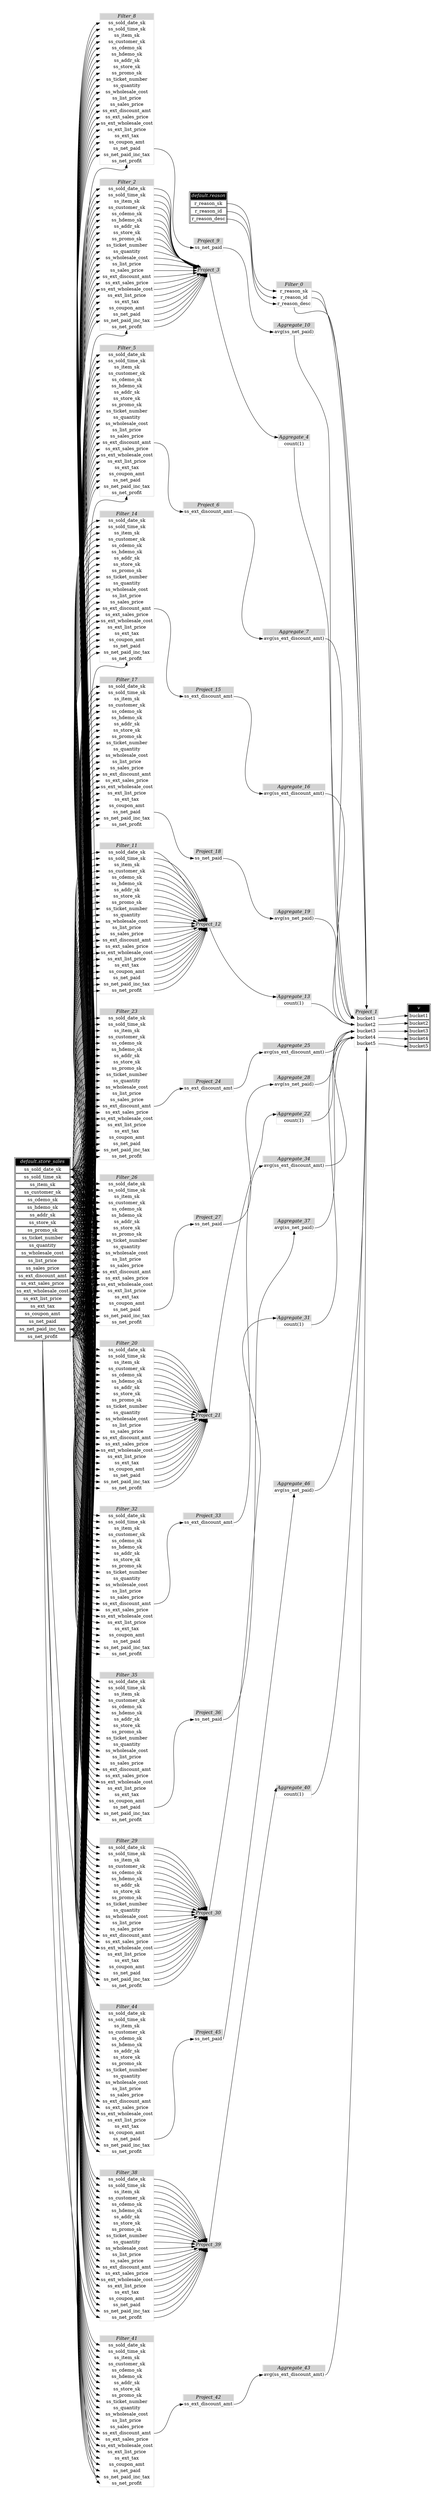 // Automatically generated by TPCDSFlowTestSuite


digraph {
  graph [pad="0.5" nodesep="0.5" ranksep="1" fontname="Helvetica" rankdir=LR];
  node [shape=plaintext]

  
"Aggregate_10" [label=<
<table color="lightgray" border="1" cellborder="0" cellspacing="0">
  <tr><td bgcolor="lightgray" port="nodeName"><i>Aggregate_10</i></td></tr>
  <tr><td port="0">avg(ss_net_paid)</td></tr>
</table>>];
       

"Aggregate_13" [label=<
<table color="lightgray" border="1" cellborder="0" cellspacing="0">
  <tr><td bgcolor="lightgray" port="nodeName"><i>Aggregate_13</i></td></tr>
  <tr><td port="0">count(1)</td></tr>
</table>>];
       

"Aggregate_16" [label=<
<table color="lightgray" border="1" cellborder="0" cellspacing="0">
  <tr><td bgcolor="lightgray" port="nodeName"><i>Aggregate_16</i></td></tr>
  <tr><td port="0">avg(ss_ext_discount_amt)</td></tr>
</table>>];
       

"Aggregate_19" [label=<
<table color="lightgray" border="1" cellborder="0" cellspacing="0">
  <tr><td bgcolor="lightgray" port="nodeName"><i>Aggregate_19</i></td></tr>
  <tr><td port="0">avg(ss_net_paid)</td></tr>
</table>>];
       

"Aggregate_22" [label=<
<table color="lightgray" border="1" cellborder="0" cellspacing="0">
  <tr><td bgcolor="lightgray" port="nodeName"><i>Aggregate_22</i></td></tr>
  <tr><td port="0">count(1)</td></tr>
</table>>];
       

"Aggregate_25" [label=<
<table color="lightgray" border="1" cellborder="0" cellspacing="0">
  <tr><td bgcolor="lightgray" port="nodeName"><i>Aggregate_25</i></td></tr>
  <tr><td port="0">avg(ss_ext_discount_amt)</td></tr>
</table>>];
       

"Aggregate_28" [label=<
<table color="lightgray" border="1" cellborder="0" cellspacing="0">
  <tr><td bgcolor="lightgray" port="nodeName"><i>Aggregate_28</i></td></tr>
  <tr><td port="0">avg(ss_net_paid)</td></tr>
</table>>];
       

"Aggregate_31" [label=<
<table color="lightgray" border="1" cellborder="0" cellspacing="0">
  <tr><td bgcolor="lightgray" port="nodeName"><i>Aggregate_31</i></td></tr>
  <tr><td port="0">count(1)</td></tr>
</table>>];
       

"Aggregate_34" [label=<
<table color="lightgray" border="1" cellborder="0" cellspacing="0">
  <tr><td bgcolor="lightgray" port="nodeName"><i>Aggregate_34</i></td></tr>
  <tr><td port="0">avg(ss_ext_discount_amt)</td></tr>
</table>>];
       

"Aggregate_37" [label=<
<table color="lightgray" border="1" cellborder="0" cellspacing="0">
  <tr><td bgcolor="lightgray" port="nodeName"><i>Aggregate_37</i></td></tr>
  <tr><td port="0">avg(ss_net_paid)</td></tr>
</table>>];
       

"Aggregate_4" [label=<
<table color="lightgray" border="1" cellborder="0" cellspacing="0">
  <tr><td bgcolor="lightgray" port="nodeName"><i>Aggregate_4</i></td></tr>
  <tr><td port="0">count(1)</td></tr>
</table>>];
       

"Aggregate_40" [label=<
<table color="lightgray" border="1" cellborder="0" cellspacing="0">
  <tr><td bgcolor="lightgray" port="nodeName"><i>Aggregate_40</i></td></tr>
  <tr><td port="0">count(1)</td></tr>
</table>>];
       

"Aggregate_43" [label=<
<table color="lightgray" border="1" cellborder="0" cellspacing="0">
  <tr><td bgcolor="lightgray" port="nodeName"><i>Aggregate_43</i></td></tr>
  <tr><td port="0">avg(ss_ext_discount_amt)</td></tr>
</table>>];
       

"Aggregate_46" [label=<
<table color="lightgray" border="1" cellborder="0" cellspacing="0">
  <tr><td bgcolor="lightgray" port="nodeName"><i>Aggregate_46</i></td></tr>
  <tr><td port="0">avg(ss_net_paid)</td></tr>
</table>>];
       

"Aggregate_7" [label=<
<table color="lightgray" border="1" cellborder="0" cellspacing="0">
  <tr><td bgcolor="lightgray" port="nodeName"><i>Aggregate_7</i></td></tr>
  <tr><td port="0">avg(ss_ext_discount_amt)</td></tr>
</table>>];
       

"Filter_0" [label=<
<table color="lightgray" border="1" cellborder="0" cellspacing="0">
  <tr><td bgcolor="lightgray" port="nodeName"><i>Filter_0</i></td></tr>
  <tr><td port="0">r_reason_sk</td></tr>
<tr><td port="1">r_reason_id</td></tr>
<tr><td port="2">r_reason_desc</td></tr>
</table>>];
       

"Filter_11" [label=<
<table color="lightgray" border="1" cellborder="0" cellspacing="0">
  <tr><td bgcolor="lightgray" port="nodeName"><i>Filter_11</i></td></tr>
  <tr><td port="0">ss_sold_date_sk</td></tr>
<tr><td port="1">ss_sold_time_sk</td></tr>
<tr><td port="2">ss_item_sk</td></tr>
<tr><td port="3">ss_customer_sk</td></tr>
<tr><td port="4">ss_cdemo_sk</td></tr>
<tr><td port="5">ss_hdemo_sk</td></tr>
<tr><td port="6">ss_addr_sk</td></tr>
<tr><td port="7">ss_store_sk</td></tr>
<tr><td port="8">ss_promo_sk</td></tr>
<tr><td port="9">ss_ticket_number</td></tr>
<tr><td port="10">ss_quantity</td></tr>
<tr><td port="11">ss_wholesale_cost</td></tr>
<tr><td port="12">ss_list_price</td></tr>
<tr><td port="13">ss_sales_price</td></tr>
<tr><td port="14">ss_ext_discount_amt</td></tr>
<tr><td port="15">ss_ext_sales_price</td></tr>
<tr><td port="16">ss_ext_wholesale_cost</td></tr>
<tr><td port="17">ss_ext_list_price</td></tr>
<tr><td port="18">ss_ext_tax</td></tr>
<tr><td port="19">ss_coupon_amt</td></tr>
<tr><td port="20">ss_net_paid</td></tr>
<tr><td port="21">ss_net_paid_inc_tax</td></tr>
<tr><td port="22">ss_net_profit</td></tr>
</table>>];
       

"Filter_14" [label=<
<table color="lightgray" border="1" cellborder="0" cellspacing="0">
  <tr><td bgcolor="lightgray" port="nodeName"><i>Filter_14</i></td></tr>
  <tr><td port="0">ss_sold_date_sk</td></tr>
<tr><td port="1">ss_sold_time_sk</td></tr>
<tr><td port="2">ss_item_sk</td></tr>
<tr><td port="3">ss_customer_sk</td></tr>
<tr><td port="4">ss_cdemo_sk</td></tr>
<tr><td port="5">ss_hdemo_sk</td></tr>
<tr><td port="6">ss_addr_sk</td></tr>
<tr><td port="7">ss_store_sk</td></tr>
<tr><td port="8">ss_promo_sk</td></tr>
<tr><td port="9">ss_ticket_number</td></tr>
<tr><td port="10">ss_quantity</td></tr>
<tr><td port="11">ss_wholesale_cost</td></tr>
<tr><td port="12">ss_list_price</td></tr>
<tr><td port="13">ss_sales_price</td></tr>
<tr><td port="14">ss_ext_discount_amt</td></tr>
<tr><td port="15">ss_ext_sales_price</td></tr>
<tr><td port="16">ss_ext_wholesale_cost</td></tr>
<tr><td port="17">ss_ext_list_price</td></tr>
<tr><td port="18">ss_ext_tax</td></tr>
<tr><td port="19">ss_coupon_amt</td></tr>
<tr><td port="20">ss_net_paid</td></tr>
<tr><td port="21">ss_net_paid_inc_tax</td></tr>
<tr><td port="22">ss_net_profit</td></tr>
</table>>];
       

"Filter_17" [label=<
<table color="lightgray" border="1" cellborder="0" cellspacing="0">
  <tr><td bgcolor="lightgray" port="nodeName"><i>Filter_17</i></td></tr>
  <tr><td port="0">ss_sold_date_sk</td></tr>
<tr><td port="1">ss_sold_time_sk</td></tr>
<tr><td port="2">ss_item_sk</td></tr>
<tr><td port="3">ss_customer_sk</td></tr>
<tr><td port="4">ss_cdemo_sk</td></tr>
<tr><td port="5">ss_hdemo_sk</td></tr>
<tr><td port="6">ss_addr_sk</td></tr>
<tr><td port="7">ss_store_sk</td></tr>
<tr><td port="8">ss_promo_sk</td></tr>
<tr><td port="9">ss_ticket_number</td></tr>
<tr><td port="10">ss_quantity</td></tr>
<tr><td port="11">ss_wholesale_cost</td></tr>
<tr><td port="12">ss_list_price</td></tr>
<tr><td port="13">ss_sales_price</td></tr>
<tr><td port="14">ss_ext_discount_amt</td></tr>
<tr><td port="15">ss_ext_sales_price</td></tr>
<tr><td port="16">ss_ext_wholesale_cost</td></tr>
<tr><td port="17">ss_ext_list_price</td></tr>
<tr><td port="18">ss_ext_tax</td></tr>
<tr><td port="19">ss_coupon_amt</td></tr>
<tr><td port="20">ss_net_paid</td></tr>
<tr><td port="21">ss_net_paid_inc_tax</td></tr>
<tr><td port="22">ss_net_profit</td></tr>
</table>>];
       

"Filter_2" [label=<
<table color="lightgray" border="1" cellborder="0" cellspacing="0">
  <tr><td bgcolor="lightgray" port="nodeName"><i>Filter_2</i></td></tr>
  <tr><td port="0">ss_sold_date_sk</td></tr>
<tr><td port="1">ss_sold_time_sk</td></tr>
<tr><td port="2">ss_item_sk</td></tr>
<tr><td port="3">ss_customer_sk</td></tr>
<tr><td port="4">ss_cdemo_sk</td></tr>
<tr><td port="5">ss_hdemo_sk</td></tr>
<tr><td port="6">ss_addr_sk</td></tr>
<tr><td port="7">ss_store_sk</td></tr>
<tr><td port="8">ss_promo_sk</td></tr>
<tr><td port="9">ss_ticket_number</td></tr>
<tr><td port="10">ss_quantity</td></tr>
<tr><td port="11">ss_wholesale_cost</td></tr>
<tr><td port="12">ss_list_price</td></tr>
<tr><td port="13">ss_sales_price</td></tr>
<tr><td port="14">ss_ext_discount_amt</td></tr>
<tr><td port="15">ss_ext_sales_price</td></tr>
<tr><td port="16">ss_ext_wholesale_cost</td></tr>
<tr><td port="17">ss_ext_list_price</td></tr>
<tr><td port="18">ss_ext_tax</td></tr>
<tr><td port="19">ss_coupon_amt</td></tr>
<tr><td port="20">ss_net_paid</td></tr>
<tr><td port="21">ss_net_paid_inc_tax</td></tr>
<tr><td port="22">ss_net_profit</td></tr>
</table>>];
       

"Filter_20" [label=<
<table color="lightgray" border="1" cellborder="0" cellspacing="0">
  <tr><td bgcolor="lightgray" port="nodeName"><i>Filter_20</i></td></tr>
  <tr><td port="0">ss_sold_date_sk</td></tr>
<tr><td port="1">ss_sold_time_sk</td></tr>
<tr><td port="2">ss_item_sk</td></tr>
<tr><td port="3">ss_customer_sk</td></tr>
<tr><td port="4">ss_cdemo_sk</td></tr>
<tr><td port="5">ss_hdemo_sk</td></tr>
<tr><td port="6">ss_addr_sk</td></tr>
<tr><td port="7">ss_store_sk</td></tr>
<tr><td port="8">ss_promo_sk</td></tr>
<tr><td port="9">ss_ticket_number</td></tr>
<tr><td port="10">ss_quantity</td></tr>
<tr><td port="11">ss_wholesale_cost</td></tr>
<tr><td port="12">ss_list_price</td></tr>
<tr><td port="13">ss_sales_price</td></tr>
<tr><td port="14">ss_ext_discount_amt</td></tr>
<tr><td port="15">ss_ext_sales_price</td></tr>
<tr><td port="16">ss_ext_wholesale_cost</td></tr>
<tr><td port="17">ss_ext_list_price</td></tr>
<tr><td port="18">ss_ext_tax</td></tr>
<tr><td port="19">ss_coupon_amt</td></tr>
<tr><td port="20">ss_net_paid</td></tr>
<tr><td port="21">ss_net_paid_inc_tax</td></tr>
<tr><td port="22">ss_net_profit</td></tr>
</table>>];
       

"Filter_23" [label=<
<table color="lightgray" border="1" cellborder="0" cellspacing="0">
  <tr><td bgcolor="lightgray" port="nodeName"><i>Filter_23</i></td></tr>
  <tr><td port="0">ss_sold_date_sk</td></tr>
<tr><td port="1">ss_sold_time_sk</td></tr>
<tr><td port="2">ss_item_sk</td></tr>
<tr><td port="3">ss_customer_sk</td></tr>
<tr><td port="4">ss_cdemo_sk</td></tr>
<tr><td port="5">ss_hdemo_sk</td></tr>
<tr><td port="6">ss_addr_sk</td></tr>
<tr><td port="7">ss_store_sk</td></tr>
<tr><td port="8">ss_promo_sk</td></tr>
<tr><td port="9">ss_ticket_number</td></tr>
<tr><td port="10">ss_quantity</td></tr>
<tr><td port="11">ss_wholesale_cost</td></tr>
<tr><td port="12">ss_list_price</td></tr>
<tr><td port="13">ss_sales_price</td></tr>
<tr><td port="14">ss_ext_discount_amt</td></tr>
<tr><td port="15">ss_ext_sales_price</td></tr>
<tr><td port="16">ss_ext_wholesale_cost</td></tr>
<tr><td port="17">ss_ext_list_price</td></tr>
<tr><td port="18">ss_ext_tax</td></tr>
<tr><td port="19">ss_coupon_amt</td></tr>
<tr><td port="20">ss_net_paid</td></tr>
<tr><td port="21">ss_net_paid_inc_tax</td></tr>
<tr><td port="22">ss_net_profit</td></tr>
</table>>];
       

"Filter_26" [label=<
<table color="lightgray" border="1" cellborder="0" cellspacing="0">
  <tr><td bgcolor="lightgray" port="nodeName"><i>Filter_26</i></td></tr>
  <tr><td port="0">ss_sold_date_sk</td></tr>
<tr><td port="1">ss_sold_time_sk</td></tr>
<tr><td port="2">ss_item_sk</td></tr>
<tr><td port="3">ss_customer_sk</td></tr>
<tr><td port="4">ss_cdemo_sk</td></tr>
<tr><td port="5">ss_hdemo_sk</td></tr>
<tr><td port="6">ss_addr_sk</td></tr>
<tr><td port="7">ss_store_sk</td></tr>
<tr><td port="8">ss_promo_sk</td></tr>
<tr><td port="9">ss_ticket_number</td></tr>
<tr><td port="10">ss_quantity</td></tr>
<tr><td port="11">ss_wholesale_cost</td></tr>
<tr><td port="12">ss_list_price</td></tr>
<tr><td port="13">ss_sales_price</td></tr>
<tr><td port="14">ss_ext_discount_amt</td></tr>
<tr><td port="15">ss_ext_sales_price</td></tr>
<tr><td port="16">ss_ext_wholesale_cost</td></tr>
<tr><td port="17">ss_ext_list_price</td></tr>
<tr><td port="18">ss_ext_tax</td></tr>
<tr><td port="19">ss_coupon_amt</td></tr>
<tr><td port="20">ss_net_paid</td></tr>
<tr><td port="21">ss_net_paid_inc_tax</td></tr>
<tr><td port="22">ss_net_profit</td></tr>
</table>>];
       

"Filter_29" [label=<
<table color="lightgray" border="1" cellborder="0" cellspacing="0">
  <tr><td bgcolor="lightgray" port="nodeName"><i>Filter_29</i></td></tr>
  <tr><td port="0">ss_sold_date_sk</td></tr>
<tr><td port="1">ss_sold_time_sk</td></tr>
<tr><td port="2">ss_item_sk</td></tr>
<tr><td port="3">ss_customer_sk</td></tr>
<tr><td port="4">ss_cdemo_sk</td></tr>
<tr><td port="5">ss_hdemo_sk</td></tr>
<tr><td port="6">ss_addr_sk</td></tr>
<tr><td port="7">ss_store_sk</td></tr>
<tr><td port="8">ss_promo_sk</td></tr>
<tr><td port="9">ss_ticket_number</td></tr>
<tr><td port="10">ss_quantity</td></tr>
<tr><td port="11">ss_wholesale_cost</td></tr>
<tr><td port="12">ss_list_price</td></tr>
<tr><td port="13">ss_sales_price</td></tr>
<tr><td port="14">ss_ext_discount_amt</td></tr>
<tr><td port="15">ss_ext_sales_price</td></tr>
<tr><td port="16">ss_ext_wholesale_cost</td></tr>
<tr><td port="17">ss_ext_list_price</td></tr>
<tr><td port="18">ss_ext_tax</td></tr>
<tr><td port="19">ss_coupon_amt</td></tr>
<tr><td port="20">ss_net_paid</td></tr>
<tr><td port="21">ss_net_paid_inc_tax</td></tr>
<tr><td port="22">ss_net_profit</td></tr>
</table>>];
       

"Filter_32" [label=<
<table color="lightgray" border="1" cellborder="0" cellspacing="0">
  <tr><td bgcolor="lightgray" port="nodeName"><i>Filter_32</i></td></tr>
  <tr><td port="0">ss_sold_date_sk</td></tr>
<tr><td port="1">ss_sold_time_sk</td></tr>
<tr><td port="2">ss_item_sk</td></tr>
<tr><td port="3">ss_customer_sk</td></tr>
<tr><td port="4">ss_cdemo_sk</td></tr>
<tr><td port="5">ss_hdemo_sk</td></tr>
<tr><td port="6">ss_addr_sk</td></tr>
<tr><td port="7">ss_store_sk</td></tr>
<tr><td port="8">ss_promo_sk</td></tr>
<tr><td port="9">ss_ticket_number</td></tr>
<tr><td port="10">ss_quantity</td></tr>
<tr><td port="11">ss_wholesale_cost</td></tr>
<tr><td port="12">ss_list_price</td></tr>
<tr><td port="13">ss_sales_price</td></tr>
<tr><td port="14">ss_ext_discount_amt</td></tr>
<tr><td port="15">ss_ext_sales_price</td></tr>
<tr><td port="16">ss_ext_wholesale_cost</td></tr>
<tr><td port="17">ss_ext_list_price</td></tr>
<tr><td port="18">ss_ext_tax</td></tr>
<tr><td port="19">ss_coupon_amt</td></tr>
<tr><td port="20">ss_net_paid</td></tr>
<tr><td port="21">ss_net_paid_inc_tax</td></tr>
<tr><td port="22">ss_net_profit</td></tr>
</table>>];
       

"Filter_35" [label=<
<table color="lightgray" border="1" cellborder="0" cellspacing="0">
  <tr><td bgcolor="lightgray" port="nodeName"><i>Filter_35</i></td></tr>
  <tr><td port="0">ss_sold_date_sk</td></tr>
<tr><td port="1">ss_sold_time_sk</td></tr>
<tr><td port="2">ss_item_sk</td></tr>
<tr><td port="3">ss_customer_sk</td></tr>
<tr><td port="4">ss_cdemo_sk</td></tr>
<tr><td port="5">ss_hdemo_sk</td></tr>
<tr><td port="6">ss_addr_sk</td></tr>
<tr><td port="7">ss_store_sk</td></tr>
<tr><td port="8">ss_promo_sk</td></tr>
<tr><td port="9">ss_ticket_number</td></tr>
<tr><td port="10">ss_quantity</td></tr>
<tr><td port="11">ss_wholesale_cost</td></tr>
<tr><td port="12">ss_list_price</td></tr>
<tr><td port="13">ss_sales_price</td></tr>
<tr><td port="14">ss_ext_discount_amt</td></tr>
<tr><td port="15">ss_ext_sales_price</td></tr>
<tr><td port="16">ss_ext_wholesale_cost</td></tr>
<tr><td port="17">ss_ext_list_price</td></tr>
<tr><td port="18">ss_ext_tax</td></tr>
<tr><td port="19">ss_coupon_amt</td></tr>
<tr><td port="20">ss_net_paid</td></tr>
<tr><td port="21">ss_net_paid_inc_tax</td></tr>
<tr><td port="22">ss_net_profit</td></tr>
</table>>];
       

"Filter_38" [label=<
<table color="lightgray" border="1" cellborder="0" cellspacing="0">
  <tr><td bgcolor="lightgray" port="nodeName"><i>Filter_38</i></td></tr>
  <tr><td port="0">ss_sold_date_sk</td></tr>
<tr><td port="1">ss_sold_time_sk</td></tr>
<tr><td port="2">ss_item_sk</td></tr>
<tr><td port="3">ss_customer_sk</td></tr>
<tr><td port="4">ss_cdemo_sk</td></tr>
<tr><td port="5">ss_hdemo_sk</td></tr>
<tr><td port="6">ss_addr_sk</td></tr>
<tr><td port="7">ss_store_sk</td></tr>
<tr><td port="8">ss_promo_sk</td></tr>
<tr><td port="9">ss_ticket_number</td></tr>
<tr><td port="10">ss_quantity</td></tr>
<tr><td port="11">ss_wholesale_cost</td></tr>
<tr><td port="12">ss_list_price</td></tr>
<tr><td port="13">ss_sales_price</td></tr>
<tr><td port="14">ss_ext_discount_amt</td></tr>
<tr><td port="15">ss_ext_sales_price</td></tr>
<tr><td port="16">ss_ext_wholesale_cost</td></tr>
<tr><td port="17">ss_ext_list_price</td></tr>
<tr><td port="18">ss_ext_tax</td></tr>
<tr><td port="19">ss_coupon_amt</td></tr>
<tr><td port="20">ss_net_paid</td></tr>
<tr><td port="21">ss_net_paid_inc_tax</td></tr>
<tr><td port="22">ss_net_profit</td></tr>
</table>>];
       

"Filter_41" [label=<
<table color="lightgray" border="1" cellborder="0" cellspacing="0">
  <tr><td bgcolor="lightgray" port="nodeName"><i>Filter_41</i></td></tr>
  <tr><td port="0">ss_sold_date_sk</td></tr>
<tr><td port="1">ss_sold_time_sk</td></tr>
<tr><td port="2">ss_item_sk</td></tr>
<tr><td port="3">ss_customer_sk</td></tr>
<tr><td port="4">ss_cdemo_sk</td></tr>
<tr><td port="5">ss_hdemo_sk</td></tr>
<tr><td port="6">ss_addr_sk</td></tr>
<tr><td port="7">ss_store_sk</td></tr>
<tr><td port="8">ss_promo_sk</td></tr>
<tr><td port="9">ss_ticket_number</td></tr>
<tr><td port="10">ss_quantity</td></tr>
<tr><td port="11">ss_wholesale_cost</td></tr>
<tr><td port="12">ss_list_price</td></tr>
<tr><td port="13">ss_sales_price</td></tr>
<tr><td port="14">ss_ext_discount_amt</td></tr>
<tr><td port="15">ss_ext_sales_price</td></tr>
<tr><td port="16">ss_ext_wholesale_cost</td></tr>
<tr><td port="17">ss_ext_list_price</td></tr>
<tr><td port="18">ss_ext_tax</td></tr>
<tr><td port="19">ss_coupon_amt</td></tr>
<tr><td port="20">ss_net_paid</td></tr>
<tr><td port="21">ss_net_paid_inc_tax</td></tr>
<tr><td port="22">ss_net_profit</td></tr>
</table>>];
       

"Filter_44" [label=<
<table color="lightgray" border="1" cellborder="0" cellspacing="0">
  <tr><td bgcolor="lightgray" port="nodeName"><i>Filter_44</i></td></tr>
  <tr><td port="0">ss_sold_date_sk</td></tr>
<tr><td port="1">ss_sold_time_sk</td></tr>
<tr><td port="2">ss_item_sk</td></tr>
<tr><td port="3">ss_customer_sk</td></tr>
<tr><td port="4">ss_cdemo_sk</td></tr>
<tr><td port="5">ss_hdemo_sk</td></tr>
<tr><td port="6">ss_addr_sk</td></tr>
<tr><td port="7">ss_store_sk</td></tr>
<tr><td port="8">ss_promo_sk</td></tr>
<tr><td port="9">ss_ticket_number</td></tr>
<tr><td port="10">ss_quantity</td></tr>
<tr><td port="11">ss_wholesale_cost</td></tr>
<tr><td port="12">ss_list_price</td></tr>
<tr><td port="13">ss_sales_price</td></tr>
<tr><td port="14">ss_ext_discount_amt</td></tr>
<tr><td port="15">ss_ext_sales_price</td></tr>
<tr><td port="16">ss_ext_wholesale_cost</td></tr>
<tr><td port="17">ss_ext_list_price</td></tr>
<tr><td port="18">ss_ext_tax</td></tr>
<tr><td port="19">ss_coupon_amt</td></tr>
<tr><td port="20">ss_net_paid</td></tr>
<tr><td port="21">ss_net_paid_inc_tax</td></tr>
<tr><td port="22">ss_net_profit</td></tr>
</table>>];
       

"Filter_5" [label=<
<table color="lightgray" border="1" cellborder="0" cellspacing="0">
  <tr><td bgcolor="lightgray" port="nodeName"><i>Filter_5</i></td></tr>
  <tr><td port="0">ss_sold_date_sk</td></tr>
<tr><td port="1">ss_sold_time_sk</td></tr>
<tr><td port="2">ss_item_sk</td></tr>
<tr><td port="3">ss_customer_sk</td></tr>
<tr><td port="4">ss_cdemo_sk</td></tr>
<tr><td port="5">ss_hdemo_sk</td></tr>
<tr><td port="6">ss_addr_sk</td></tr>
<tr><td port="7">ss_store_sk</td></tr>
<tr><td port="8">ss_promo_sk</td></tr>
<tr><td port="9">ss_ticket_number</td></tr>
<tr><td port="10">ss_quantity</td></tr>
<tr><td port="11">ss_wholesale_cost</td></tr>
<tr><td port="12">ss_list_price</td></tr>
<tr><td port="13">ss_sales_price</td></tr>
<tr><td port="14">ss_ext_discount_amt</td></tr>
<tr><td port="15">ss_ext_sales_price</td></tr>
<tr><td port="16">ss_ext_wholesale_cost</td></tr>
<tr><td port="17">ss_ext_list_price</td></tr>
<tr><td port="18">ss_ext_tax</td></tr>
<tr><td port="19">ss_coupon_amt</td></tr>
<tr><td port="20">ss_net_paid</td></tr>
<tr><td port="21">ss_net_paid_inc_tax</td></tr>
<tr><td port="22">ss_net_profit</td></tr>
</table>>];
       

"Filter_8" [label=<
<table color="lightgray" border="1" cellborder="0" cellspacing="0">
  <tr><td bgcolor="lightgray" port="nodeName"><i>Filter_8</i></td></tr>
  <tr><td port="0">ss_sold_date_sk</td></tr>
<tr><td port="1">ss_sold_time_sk</td></tr>
<tr><td port="2">ss_item_sk</td></tr>
<tr><td port="3">ss_customer_sk</td></tr>
<tr><td port="4">ss_cdemo_sk</td></tr>
<tr><td port="5">ss_hdemo_sk</td></tr>
<tr><td port="6">ss_addr_sk</td></tr>
<tr><td port="7">ss_store_sk</td></tr>
<tr><td port="8">ss_promo_sk</td></tr>
<tr><td port="9">ss_ticket_number</td></tr>
<tr><td port="10">ss_quantity</td></tr>
<tr><td port="11">ss_wholesale_cost</td></tr>
<tr><td port="12">ss_list_price</td></tr>
<tr><td port="13">ss_sales_price</td></tr>
<tr><td port="14">ss_ext_discount_amt</td></tr>
<tr><td port="15">ss_ext_sales_price</td></tr>
<tr><td port="16">ss_ext_wholesale_cost</td></tr>
<tr><td port="17">ss_ext_list_price</td></tr>
<tr><td port="18">ss_ext_tax</td></tr>
<tr><td port="19">ss_coupon_amt</td></tr>
<tr><td port="20">ss_net_paid</td></tr>
<tr><td port="21">ss_net_paid_inc_tax</td></tr>
<tr><td port="22">ss_net_profit</td></tr>
</table>>];
       

"Project_1" [label=<
<table color="lightgray" border="1" cellborder="0" cellspacing="0">
  <tr><td bgcolor="lightgray" port="nodeName"><i>Project_1</i></td></tr>
  <tr><td port="0">bucket1</td></tr>
<tr><td port="1">bucket2</td></tr>
<tr><td port="2">bucket3</td></tr>
<tr><td port="3">bucket4</td></tr>
<tr><td port="4">bucket5</td></tr>
</table>>];
       

"Project_12" [label=<
<table color="lightgray" border="1" cellborder="0" cellspacing="0">
  <tr><td bgcolor="lightgray" port="nodeName"><i>Project_12</i></td></tr>
  
</table>>];
       

"Project_15" [label=<
<table color="lightgray" border="1" cellborder="0" cellspacing="0">
  <tr><td bgcolor="lightgray" port="nodeName"><i>Project_15</i></td></tr>
  <tr><td port="0">ss_ext_discount_amt</td></tr>
</table>>];
       

"Project_18" [label=<
<table color="lightgray" border="1" cellborder="0" cellspacing="0">
  <tr><td bgcolor="lightgray" port="nodeName"><i>Project_18</i></td></tr>
  <tr><td port="0">ss_net_paid</td></tr>
</table>>];
       

"Project_21" [label=<
<table color="lightgray" border="1" cellborder="0" cellspacing="0">
  <tr><td bgcolor="lightgray" port="nodeName"><i>Project_21</i></td></tr>
  
</table>>];
       

"Project_24" [label=<
<table color="lightgray" border="1" cellborder="0" cellspacing="0">
  <tr><td bgcolor="lightgray" port="nodeName"><i>Project_24</i></td></tr>
  <tr><td port="0">ss_ext_discount_amt</td></tr>
</table>>];
       

"Project_27" [label=<
<table color="lightgray" border="1" cellborder="0" cellspacing="0">
  <tr><td bgcolor="lightgray" port="nodeName"><i>Project_27</i></td></tr>
  <tr><td port="0">ss_net_paid</td></tr>
</table>>];
       

"Project_3" [label=<
<table color="lightgray" border="1" cellborder="0" cellspacing="0">
  <tr><td bgcolor="lightgray" port="nodeName"><i>Project_3</i></td></tr>
  
</table>>];
       

"Project_30" [label=<
<table color="lightgray" border="1" cellborder="0" cellspacing="0">
  <tr><td bgcolor="lightgray" port="nodeName"><i>Project_30</i></td></tr>
  
</table>>];
       

"Project_33" [label=<
<table color="lightgray" border="1" cellborder="0" cellspacing="0">
  <tr><td bgcolor="lightgray" port="nodeName"><i>Project_33</i></td></tr>
  <tr><td port="0">ss_ext_discount_amt</td></tr>
</table>>];
       

"Project_36" [label=<
<table color="lightgray" border="1" cellborder="0" cellspacing="0">
  <tr><td bgcolor="lightgray" port="nodeName"><i>Project_36</i></td></tr>
  <tr><td port="0">ss_net_paid</td></tr>
</table>>];
       

"Project_39" [label=<
<table color="lightgray" border="1" cellborder="0" cellspacing="0">
  <tr><td bgcolor="lightgray" port="nodeName"><i>Project_39</i></td></tr>
  
</table>>];
       

"Project_42" [label=<
<table color="lightgray" border="1" cellborder="0" cellspacing="0">
  <tr><td bgcolor="lightgray" port="nodeName"><i>Project_42</i></td></tr>
  <tr><td port="0">ss_ext_discount_amt</td></tr>
</table>>];
       

"Project_45" [label=<
<table color="lightgray" border="1" cellborder="0" cellspacing="0">
  <tr><td bgcolor="lightgray" port="nodeName"><i>Project_45</i></td></tr>
  <tr><td port="0">ss_net_paid</td></tr>
</table>>];
       

"Project_6" [label=<
<table color="lightgray" border="1" cellborder="0" cellspacing="0">
  <tr><td bgcolor="lightgray" port="nodeName"><i>Project_6</i></td></tr>
  <tr><td port="0">ss_ext_discount_amt</td></tr>
</table>>];
       

"Project_9" [label=<
<table color="lightgray" border="1" cellborder="0" cellspacing="0">
  <tr><td bgcolor="lightgray" port="nodeName"><i>Project_9</i></td></tr>
  <tr><td port="0">ss_net_paid</td></tr>
</table>>];
       

"default.reason" [color="black" label=<
<table>
  <tr><td bgcolor="black" port="nodeName"><i><font color="white">default.reason</font></i></td></tr>
  <tr><td port="0">r_reason_sk</td></tr>
<tr><td port="1">r_reason_id</td></tr>
<tr><td port="2">r_reason_desc</td></tr>
</table>>];
       

"default.store_sales" [color="black" label=<
<table>
  <tr><td bgcolor="black" port="nodeName"><i><font color="white">default.store_sales</font></i></td></tr>
  <tr><td port="0">ss_sold_date_sk</td></tr>
<tr><td port="1">ss_sold_time_sk</td></tr>
<tr><td port="2">ss_item_sk</td></tr>
<tr><td port="3">ss_customer_sk</td></tr>
<tr><td port="4">ss_cdemo_sk</td></tr>
<tr><td port="5">ss_hdemo_sk</td></tr>
<tr><td port="6">ss_addr_sk</td></tr>
<tr><td port="7">ss_store_sk</td></tr>
<tr><td port="8">ss_promo_sk</td></tr>
<tr><td port="9">ss_ticket_number</td></tr>
<tr><td port="10">ss_quantity</td></tr>
<tr><td port="11">ss_wholesale_cost</td></tr>
<tr><td port="12">ss_list_price</td></tr>
<tr><td port="13">ss_sales_price</td></tr>
<tr><td port="14">ss_ext_discount_amt</td></tr>
<tr><td port="15">ss_ext_sales_price</td></tr>
<tr><td port="16">ss_ext_wholesale_cost</td></tr>
<tr><td port="17">ss_ext_list_price</td></tr>
<tr><td port="18">ss_ext_tax</td></tr>
<tr><td port="19">ss_coupon_amt</td></tr>
<tr><td port="20">ss_net_paid</td></tr>
<tr><td port="21">ss_net_paid_inc_tax</td></tr>
<tr><td port="22">ss_net_profit</td></tr>
</table>>];
       

"v" [color="black" label=<
<table>
  <tr><td bgcolor="black" port="nodeName"><i><font color="white">v</font></i></td></tr>
  <tr><td port="0">bucket1</td></tr>
<tr><td port="1">bucket2</td></tr>
<tr><td port="2">bucket3</td></tr>
<tr><td port="3">bucket4</td></tr>
<tr><td port="4">bucket5</td></tr>
</table>>];
       
  "Aggregate_10":0 -> "Project_1":0
"Aggregate_13":0 -> "Project_1":1
"Aggregate_16":0 -> "Project_1":1
"Aggregate_19":0 -> "Project_1":1
"Aggregate_22":0 -> "Project_1":2
"Aggregate_25":0 -> "Project_1":2
"Aggregate_28":0 -> "Project_1":2
"Aggregate_31":0 -> "Project_1":3
"Aggregate_34":0 -> "Project_1":3
"Aggregate_37":0 -> "Project_1":3
"Aggregate_4":0 -> "Project_1":0
"Aggregate_40":0 -> "Project_1":4
"Aggregate_43":0 -> "Project_1":4
"Aggregate_46":0 -> "Project_1":4
"Aggregate_7":0 -> "Project_1":0
"Filter_0":0 -> "Project_1":nodeName
"Filter_0":1 -> "Project_1":nodeName
"Filter_0":2 -> "Project_1":nodeName
"Filter_11":0 -> "Project_12":nodeName
"Filter_11":1 -> "Project_12":nodeName
"Filter_11":10 -> "Project_12":nodeName
"Filter_11":11 -> "Project_12":nodeName
"Filter_11":12 -> "Project_12":nodeName
"Filter_11":13 -> "Project_12":nodeName
"Filter_11":14 -> "Project_12":nodeName
"Filter_11":15 -> "Project_12":nodeName
"Filter_11":16 -> "Project_12":nodeName
"Filter_11":17 -> "Project_12":nodeName
"Filter_11":18 -> "Project_12":nodeName
"Filter_11":19 -> "Project_12":nodeName
"Filter_11":2 -> "Project_12":nodeName
"Filter_11":20 -> "Project_12":nodeName
"Filter_11":21 -> "Project_12":nodeName
"Filter_11":22 -> "Project_12":nodeName
"Filter_11":3 -> "Project_12":nodeName
"Filter_11":4 -> "Project_12":nodeName
"Filter_11":5 -> "Project_12":nodeName
"Filter_11":6 -> "Project_12":nodeName
"Filter_11":7 -> "Project_12":nodeName
"Filter_11":8 -> "Project_12":nodeName
"Filter_11":9 -> "Project_12":nodeName
"Filter_14":14 -> "Project_15":0;
"Filter_17":20 -> "Project_18":0;
"Filter_2":0 -> "Project_3":nodeName
"Filter_2":1 -> "Project_3":nodeName
"Filter_2":10 -> "Project_3":nodeName
"Filter_2":11 -> "Project_3":nodeName
"Filter_2":12 -> "Project_3":nodeName
"Filter_2":13 -> "Project_3":nodeName
"Filter_2":14 -> "Project_3":nodeName
"Filter_2":15 -> "Project_3":nodeName
"Filter_2":16 -> "Project_3":nodeName
"Filter_2":17 -> "Project_3":nodeName
"Filter_2":18 -> "Project_3":nodeName
"Filter_2":19 -> "Project_3":nodeName
"Filter_2":2 -> "Project_3":nodeName
"Filter_2":20 -> "Project_3":nodeName
"Filter_2":21 -> "Project_3":nodeName
"Filter_2":22 -> "Project_3":nodeName
"Filter_2":3 -> "Project_3":nodeName
"Filter_2":4 -> "Project_3":nodeName
"Filter_2":5 -> "Project_3":nodeName
"Filter_2":6 -> "Project_3":nodeName
"Filter_2":7 -> "Project_3":nodeName
"Filter_2":8 -> "Project_3":nodeName
"Filter_2":9 -> "Project_3":nodeName
"Filter_20":0 -> "Project_21":nodeName
"Filter_20":1 -> "Project_21":nodeName
"Filter_20":10 -> "Project_21":nodeName
"Filter_20":11 -> "Project_21":nodeName
"Filter_20":12 -> "Project_21":nodeName
"Filter_20":13 -> "Project_21":nodeName
"Filter_20":14 -> "Project_21":nodeName
"Filter_20":15 -> "Project_21":nodeName
"Filter_20":16 -> "Project_21":nodeName
"Filter_20":17 -> "Project_21":nodeName
"Filter_20":18 -> "Project_21":nodeName
"Filter_20":19 -> "Project_21":nodeName
"Filter_20":2 -> "Project_21":nodeName
"Filter_20":20 -> "Project_21":nodeName
"Filter_20":21 -> "Project_21":nodeName
"Filter_20":22 -> "Project_21":nodeName
"Filter_20":3 -> "Project_21":nodeName
"Filter_20":4 -> "Project_21":nodeName
"Filter_20":5 -> "Project_21":nodeName
"Filter_20":6 -> "Project_21":nodeName
"Filter_20":7 -> "Project_21":nodeName
"Filter_20":8 -> "Project_21":nodeName
"Filter_20":9 -> "Project_21":nodeName
"Filter_23":14 -> "Project_24":0;
"Filter_26":20 -> "Project_27":0;
"Filter_29":0 -> "Project_30":nodeName
"Filter_29":1 -> "Project_30":nodeName
"Filter_29":10 -> "Project_30":nodeName
"Filter_29":11 -> "Project_30":nodeName
"Filter_29":12 -> "Project_30":nodeName
"Filter_29":13 -> "Project_30":nodeName
"Filter_29":14 -> "Project_30":nodeName
"Filter_29":15 -> "Project_30":nodeName
"Filter_29":16 -> "Project_30":nodeName
"Filter_29":17 -> "Project_30":nodeName
"Filter_29":18 -> "Project_30":nodeName
"Filter_29":19 -> "Project_30":nodeName
"Filter_29":2 -> "Project_30":nodeName
"Filter_29":20 -> "Project_30":nodeName
"Filter_29":21 -> "Project_30":nodeName
"Filter_29":22 -> "Project_30":nodeName
"Filter_29":3 -> "Project_30":nodeName
"Filter_29":4 -> "Project_30":nodeName
"Filter_29":5 -> "Project_30":nodeName
"Filter_29":6 -> "Project_30":nodeName
"Filter_29":7 -> "Project_30":nodeName
"Filter_29":8 -> "Project_30":nodeName
"Filter_29":9 -> "Project_30":nodeName
"Filter_32":14 -> "Project_33":0;
"Filter_35":20 -> "Project_36":0;
"Filter_38":0 -> "Project_39":nodeName
"Filter_38":1 -> "Project_39":nodeName
"Filter_38":10 -> "Project_39":nodeName
"Filter_38":11 -> "Project_39":nodeName
"Filter_38":12 -> "Project_39":nodeName
"Filter_38":13 -> "Project_39":nodeName
"Filter_38":14 -> "Project_39":nodeName
"Filter_38":15 -> "Project_39":nodeName
"Filter_38":16 -> "Project_39":nodeName
"Filter_38":17 -> "Project_39":nodeName
"Filter_38":18 -> "Project_39":nodeName
"Filter_38":19 -> "Project_39":nodeName
"Filter_38":2 -> "Project_39":nodeName
"Filter_38":20 -> "Project_39":nodeName
"Filter_38":21 -> "Project_39":nodeName
"Filter_38":22 -> "Project_39":nodeName
"Filter_38":3 -> "Project_39":nodeName
"Filter_38":4 -> "Project_39":nodeName
"Filter_38":5 -> "Project_39":nodeName
"Filter_38":6 -> "Project_39":nodeName
"Filter_38":7 -> "Project_39":nodeName
"Filter_38":8 -> "Project_39":nodeName
"Filter_38":9 -> "Project_39":nodeName
"Filter_41":14 -> "Project_42":0;
"Filter_44":20 -> "Project_45":0;
"Filter_5":14 -> "Project_6":0;
"Filter_8":20 -> "Project_9":0;
"Project_1":0 -> "v":0;
"Project_1":1 -> "v":1;
"Project_1":2 -> "v":2;
"Project_1":3 -> "v":3;
"Project_1":4 -> "v":4;
"Project_12":nodeName -> "Aggregate_13":nodeName
"Project_15":0 -> "Aggregate_16":0;
"Project_18":0 -> "Aggregate_19":0;
"Project_21":nodeName -> "Aggregate_22":nodeName
"Project_24":0 -> "Aggregate_25":0;
"Project_27":0 -> "Aggregate_28":0;
"Project_3":nodeName -> "Aggregate_4":nodeName
"Project_30":nodeName -> "Aggregate_31":nodeName
"Project_33":0 -> "Aggregate_34":0;
"Project_36":0 -> "Aggregate_37":0;
"Project_39":nodeName -> "Aggregate_40":nodeName
"Project_42":0 -> "Aggregate_43":0;
"Project_45":0 -> "Aggregate_46":0;
"Project_6":0 -> "Aggregate_7":0;
"Project_9":0 -> "Aggregate_10":0;
"default.reason":0 -> "Filter_0":0;
"default.reason":1 -> "Filter_0":1;
"default.reason":2 -> "Filter_0":2;
"default.store_sales":0 -> "Filter_11":0;
"default.store_sales":0 -> "Filter_14":0;
"default.store_sales":0 -> "Filter_17":0;
"default.store_sales":0 -> "Filter_2":0;
"default.store_sales":0 -> "Filter_20":0;
"default.store_sales":0 -> "Filter_23":0;
"default.store_sales":0 -> "Filter_26":0;
"default.store_sales":0 -> "Filter_29":0;
"default.store_sales":0 -> "Filter_32":0;
"default.store_sales":0 -> "Filter_35":0;
"default.store_sales":0 -> "Filter_38":0;
"default.store_sales":0 -> "Filter_41":0;
"default.store_sales":0 -> "Filter_44":0;
"default.store_sales":0 -> "Filter_5":0;
"default.store_sales":0 -> "Filter_8":0;
"default.store_sales":1 -> "Filter_11":1;
"default.store_sales":1 -> "Filter_14":1;
"default.store_sales":1 -> "Filter_17":1;
"default.store_sales":1 -> "Filter_2":1;
"default.store_sales":1 -> "Filter_20":1;
"default.store_sales":1 -> "Filter_23":1;
"default.store_sales":1 -> "Filter_26":1;
"default.store_sales":1 -> "Filter_29":1;
"default.store_sales":1 -> "Filter_32":1;
"default.store_sales":1 -> "Filter_35":1;
"default.store_sales":1 -> "Filter_38":1;
"default.store_sales":1 -> "Filter_41":1;
"default.store_sales":1 -> "Filter_44":1;
"default.store_sales":1 -> "Filter_5":1;
"default.store_sales":1 -> "Filter_8":1;
"default.store_sales":10 -> "Filter_11":10;
"default.store_sales":10 -> "Filter_14":10;
"default.store_sales":10 -> "Filter_17":10;
"default.store_sales":10 -> "Filter_2":10;
"default.store_sales":10 -> "Filter_20":10;
"default.store_sales":10 -> "Filter_23":10;
"default.store_sales":10 -> "Filter_26":10;
"default.store_sales":10 -> "Filter_29":10;
"default.store_sales":10 -> "Filter_32":10;
"default.store_sales":10 -> "Filter_35":10;
"default.store_sales":10 -> "Filter_38":10;
"default.store_sales":10 -> "Filter_41":10;
"default.store_sales":10 -> "Filter_44":10;
"default.store_sales":10 -> "Filter_5":10;
"default.store_sales":10 -> "Filter_8":10;
"default.store_sales":11 -> "Filter_11":11;
"default.store_sales":11 -> "Filter_14":11;
"default.store_sales":11 -> "Filter_17":11;
"default.store_sales":11 -> "Filter_2":11;
"default.store_sales":11 -> "Filter_20":11;
"default.store_sales":11 -> "Filter_23":11;
"default.store_sales":11 -> "Filter_26":11;
"default.store_sales":11 -> "Filter_29":11;
"default.store_sales":11 -> "Filter_32":11;
"default.store_sales":11 -> "Filter_35":11;
"default.store_sales":11 -> "Filter_38":11;
"default.store_sales":11 -> "Filter_41":11;
"default.store_sales":11 -> "Filter_44":11;
"default.store_sales":11 -> "Filter_5":11;
"default.store_sales":11 -> "Filter_8":11;
"default.store_sales":12 -> "Filter_11":12;
"default.store_sales":12 -> "Filter_14":12;
"default.store_sales":12 -> "Filter_17":12;
"default.store_sales":12 -> "Filter_2":12;
"default.store_sales":12 -> "Filter_20":12;
"default.store_sales":12 -> "Filter_23":12;
"default.store_sales":12 -> "Filter_26":12;
"default.store_sales":12 -> "Filter_29":12;
"default.store_sales":12 -> "Filter_32":12;
"default.store_sales":12 -> "Filter_35":12;
"default.store_sales":12 -> "Filter_38":12;
"default.store_sales":12 -> "Filter_41":12;
"default.store_sales":12 -> "Filter_44":12;
"default.store_sales":12 -> "Filter_5":12;
"default.store_sales":12 -> "Filter_8":12;
"default.store_sales":13 -> "Filter_11":13;
"default.store_sales":13 -> "Filter_14":13;
"default.store_sales":13 -> "Filter_17":13;
"default.store_sales":13 -> "Filter_2":13;
"default.store_sales":13 -> "Filter_20":13;
"default.store_sales":13 -> "Filter_23":13;
"default.store_sales":13 -> "Filter_26":13;
"default.store_sales":13 -> "Filter_29":13;
"default.store_sales":13 -> "Filter_32":13;
"default.store_sales":13 -> "Filter_35":13;
"default.store_sales":13 -> "Filter_38":13;
"default.store_sales":13 -> "Filter_41":13;
"default.store_sales":13 -> "Filter_44":13;
"default.store_sales":13 -> "Filter_5":13;
"default.store_sales":13 -> "Filter_8":13;
"default.store_sales":14 -> "Filter_11":14;
"default.store_sales":14 -> "Filter_14":14;
"default.store_sales":14 -> "Filter_17":14;
"default.store_sales":14 -> "Filter_2":14;
"default.store_sales":14 -> "Filter_20":14;
"default.store_sales":14 -> "Filter_23":14;
"default.store_sales":14 -> "Filter_26":14;
"default.store_sales":14 -> "Filter_29":14;
"default.store_sales":14 -> "Filter_32":14;
"default.store_sales":14 -> "Filter_35":14;
"default.store_sales":14 -> "Filter_38":14;
"default.store_sales":14 -> "Filter_41":14;
"default.store_sales":14 -> "Filter_44":14;
"default.store_sales":14 -> "Filter_5":14;
"default.store_sales":14 -> "Filter_8":14;
"default.store_sales":15 -> "Filter_11":15;
"default.store_sales":15 -> "Filter_14":15;
"default.store_sales":15 -> "Filter_17":15;
"default.store_sales":15 -> "Filter_2":15;
"default.store_sales":15 -> "Filter_20":15;
"default.store_sales":15 -> "Filter_23":15;
"default.store_sales":15 -> "Filter_26":15;
"default.store_sales":15 -> "Filter_29":15;
"default.store_sales":15 -> "Filter_32":15;
"default.store_sales":15 -> "Filter_35":15;
"default.store_sales":15 -> "Filter_38":15;
"default.store_sales":15 -> "Filter_41":15;
"default.store_sales":15 -> "Filter_44":15;
"default.store_sales":15 -> "Filter_5":15;
"default.store_sales":15 -> "Filter_8":15;
"default.store_sales":16 -> "Filter_11":16;
"default.store_sales":16 -> "Filter_14":16;
"default.store_sales":16 -> "Filter_17":16;
"default.store_sales":16 -> "Filter_2":16;
"default.store_sales":16 -> "Filter_20":16;
"default.store_sales":16 -> "Filter_23":16;
"default.store_sales":16 -> "Filter_26":16;
"default.store_sales":16 -> "Filter_29":16;
"default.store_sales":16 -> "Filter_32":16;
"default.store_sales":16 -> "Filter_35":16;
"default.store_sales":16 -> "Filter_38":16;
"default.store_sales":16 -> "Filter_41":16;
"default.store_sales":16 -> "Filter_44":16;
"default.store_sales":16 -> "Filter_5":16;
"default.store_sales":16 -> "Filter_8":16;
"default.store_sales":17 -> "Filter_11":17;
"default.store_sales":17 -> "Filter_14":17;
"default.store_sales":17 -> "Filter_17":17;
"default.store_sales":17 -> "Filter_2":17;
"default.store_sales":17 -> "Filter_20":17;
"default.store_sales":17 -> "Filter_23":17;
"default.store_sales":17 -> "Filter_26":17;
"default.store_sales":17 -> "Filter_29":17;
"default.store_sales":17 -> "Filter_32":17;
"default.store_sales":17 -> "Filter_35":17;
"default.store_sales":17 -> "Filter_38":17;
"default.store_sales":17 -> "Filter_41":17;
"default.store_sales":17 -> "Filter_44":17;
"default.store_sales":17 -> "Filter_5":17;
"default.store_sales":17 -> "Filter_8":17;
"default.store_sales":18 -> "Filter_11":18;
"default.store_sales":18 -> "Filter_14":18;
"default.store_sales":18 -> "Filter_17":18;
"default.store_sales":18 -> "Filter_2":18;
"default.store_sales":18 -> "Filter_20":18;
"default.store_sales":18 -> "Filter_23":18;
"default.store_sales":18 -> "Filter_26":18;
"default.store_sales":18 -> "Filter_29":18;
"default.store_sales":18 -> "Filter_32":18;
"default.store_sales":18 -> "Filter_35":18;
"default.store_sales":18 -> "Filter_38":18;
"default.store_sales":18 -> "Filter_41":18;
"default.store_sales":18 -> "Filter_44":18;
"default.store_sales":18 -> "Filter_5":18;
"default.store_sales":18 -> "Filter_8":18;
"default.store_sales":19 -> "Filter_11":19;
"default.store_sales":19 -> "Filter_14":19;
"default.store_sales":19 -> "Filter_17":19;
"default.store_sales":19 -> "Filter_2":19;
"default.store_sales":19 -> "Filter_20":19;
"default.store_sales":19 -> "Filter_23":19;
"default.store_sales":19 -> "Filter_26":19;
"default.store_sales":19 -> "Filter_29":19;
"default.store_sales":19 -> "Filter_32":19;
"default.store_sales":19 -> "Filter_35":19;
"default.store_sales":19 -> "Filter_38":19;
"default.store_sales":19 -> "Filter_41":19;
"default.store_sales":19 -> "Filter_44":19;
"default.store_sales":19 -> "Filter_5":19;
"default.store_sales":19 -> "Filter_8":19;
"default.store_sales":2 -> "Filter_11":2;
"default.store_sales":2 -> "Filter_14":2;
"default.store_sales":2 -> "Filter_17":2;
"default.store_sales":2 -> "Filter_2":2;
"default.store_sales":2 -> "Filter_20":2;
"default.store_sales":2 -> "Filter_23":2;
"default.store_sales":2 -> "Filter_26":2;
"default.store_sales":2 -> "Filter_29":2;
"default.store_sales":2 -> "Filter_32":2;
"default.store_sales":2 -> "Filter_35":2;
"default.store_sales":2 -> "Filter_38":2;
"default.store_sales":2 -> "Filter_41":2;
"default.store_sales":2 -> "Filter_44":2;
"default.store_sales":2 -> "Filter_5":2;
"default.store_sales":2 -> "Filter_8":2;
"default.store_sales":20 -> "Filter_11":20;
"default.store_sales":20 -> "Filter_14":20;
"default.store_sales":20 -> "Filter_17":20;
"default.store_sales":20 -> "Filter_2":20;
"default.store_sales":20 -> "Filter_20":20;
"default.store_sales":20 -> "Filter_23":20;
"default.store_sales":20 -> "Filter_26":20;
"default.store_sales":20 -> "Filter_29":20;
"default.store_sales":20 -> "Filter_32":20;
"default.store_sales":20 -> "Filter_35":20;
"default.store_sales":20 -> "Filter_38":20;
"default.store_sales":20 -> "Filter_41":20;
"default.store_sales":20 -> "Filter_44":20;
"default.store_sales":20 -> "Filter_5":20;
"default.store_sales":20 -> "Filter_8":20;
"default.store_sales":21 -> "Filter_11":21;
"default.store_sales":21 -> "Filter_14":21;
"default.store_sales":21 -> "Filter_17":21;
"default.store_sales":21 -> "Filter_2":21;
"default.store_sales":21 -> "Filter_20":21;
"default.store_sales":21 -> "Filter_23":21;
"default.store_sales":21 -> "Filter_26":21;
"default.store_sales":21 -> "Filter_29":21;
"default.store_sales":21 -> "Filter_32":21;
"default.store_sales":21 -> "Filter_35":21;
"default.store_sales":21 -> "Filter_38":21;
"default.store_sales":21 -> "Filter_41":21;
"default.store_sales":21 -> "Filter_44":21;
"default.store_sales":21 -> "Filter_5":21;
"default.store_sales":21 -> "Filter_8":21;
"default.store_sales":22 -> "Filter_11":22;
"default.store_sales":22 -> "Filter_14":22;
"default.store_sales":22 -> "Filter_17":22;
"default.store_sales":22 -> "Filter_2":22;
"default.store_sales":22 -> "Filter_20":22;
"default.store_sales":22 -> "Filter_23":22;
"default.store_sales":22 -> "Filter_26":22;
"default.store_sales":22 -> "Filter_29":22;
"default.store_sales":22 -> "Filter_32":22;
"default.store_sales":22 -> "Filter_35":22;
"default.store_sales":22 -> "Filter_38":22;
"default.store_sales":22 -> "Filter_41":22;
"default.store_sales":22 -> "Filter_44":22;
"default.store_sales":22 -> "Filter_5":22;
"default.store_sales":22 -> "Filter_8":22;
"default.store_sales":3 -> "Filter_11":3;
"default.store_sales":3 -> "Filter_14":3;
"default.store_sales":3 -> "Filter_17":3;
"default.store_sales":3 -> "Filter_2":3;
"default.store_sales":3 -> "Filter_20":3;
"default.store_sales":3 -> "Filter_23":3;
"default.store_sales":3 -> "Filter_26":3;
"default.store_sales":3 -> "Filter_29":3;
"default.store_sales":3 -> "Filter_32":3;
"default.store_sales":3 -> "Filter_35":3;
"default.store_sales":3 -> "Filter_38":3;
"default.store_sales":3 -> "Filter_41":3;
"default.store_sales":3 -> "Filter_44":3;
"default.store_sales":3 -> "Filter_5":3;
"default.store_sales":3 -> "Filter_8":3;
"default.store_sales":4 -> "Filter_11":4;
"default.store_sales":4 -> "Filter_14":4;
"default.store_sales":4 -> "Filter_17":4;
"default.store_sales":4 -> "Filter_2":4;
"default.store_sales":4 -> "Filter_20":4;
"default.store_sales":4 -> "Filter_23":4;
"default.store_sales":4 -> "Filter_26":4;
"default.store_sales":4 -> "Filter_29":4;
"default.store_sales":4 -> "Filter_32":4;
"default.store_sales":4 -> "Filter_35":4;
"default.store_sales":4 -> "Filter_38":4;
"default.store_sales":4 -> "Filter_41":4;
"default.store_sales":4 -> "Filter_44":4;
"default.store_sales":4 -> "Filter_5":4;
"default.store_sales":4 -> "Filter_8":4;
"default.store_sales":5 -> "Filter_11":5;
"default.store_sales":5 -> "Filter_14":5;
"default.store_sales":5 -> "Filter_17":5;
"default.store_sales":5 -> "Filter_2":5;
"default.store_sales":5 -> "Filter_20":5;
"default.store_sales":5 -> "Filter_23":5;
"default.store_sales":5 -> "Filter_26":5;
"default.store_sales":5 -> "Filter_29":5;
"default.store_sales":5 -> "Filter_32":5;
"default.store_sales":5 -> "Filter_35":5;
"default.store_sales":5 -> "Filter_38":5;
"default.store_sales":5 -> "Filter_41":5;
"default.store_sales":5 -> "Filter_44":5;
"default.store_sales":5 -> "Filter_5":5;
"default.store_sales":5 -> "Filter_8":5;
"default.store_sales":6 -> "Filter_11":6;
"default.store_sales":6 -> "Filter_14":6;
"default.store_sales":6 -> "Filter_17":6;
"default.store_sales":6 -> "Filter_2":6;
"default.store_sales":6 -> "Filter_20":6;
"default.store_sales":6 -> "Filter_23":6;
"default.store_sales":6 -> "Filter_26":6;
"default.store_sales":6 -> "Filter_29":6;
"default.store_sales":6 -> "Filter_32":6;
"default.store_sales":6 -> "Filter_35":6;
"default.store_sales":6 -> "Filter_38":6;
"default.store_sales":6 -> "Filter_41":6;
"default.store_sales":6 -> "Filter_44":6;
"default.store_sales":6 -> "Filter_5":6;
"default.store_sales":6 -> "Filter_8":6;
"default.store_sales":7 -> "Filter_11":7;
"default.store_sales":7 -> "Filter_14":7;
"default.store_sales":7 -> "Filter_17":7;
"default.store_sales":7 -> "Filter_2":7;
"default.store_sales":7 -> "Filter_20":7;
"default.store_sales":7 -> "Filter_23":7;
"default.store_sales":7 -> "Filter_26":7;
"default.store_sales":7 -> "Filter_29":7;
"default.store_sales":7 -> "Filter_32":7;
"default.store_sales":7 -> "Filter_35":7;
"default.store_sales":7 -> "Filter_38":7;
"default.store_sales":7 -> "Filter_41":7;
"default.store_sales":7 -> "Filter_44":7;
"default.store_sales":7 -> "Filter_5":7;
"default.store_sales":7 -> "Filter_8":7;
"default.store_sales":8 -> "Filter_11":8;
"default.store_sales":8 -> "Filter_14":8;
"default.store_sales":8 -> "Filter_17":8;
"default.store_sales":8 -> "Filter_2":8;
"default.store_sales":8 -> "Filter_20":8;
"default.store_sales":8 -> "Filter_23":8;
"default.store_sales":8 -> "Filter_26":8;
"default.store_sales":8 -> "Filter_29":8;
"default.store_sales":8 -> "Filter_32":8;
"default.store_sales":8 -> "Filter_35":8;
"default.store_sales":8 -> "Filter_38":8;
"default.store_sales":8 -> "Filter_41":8;
"default.store_sales":8 -> "Filter_44":8;
"default.store_sales":8 -> "Filter_5":8;
"default.store_sales":8 -> "Filter_8":8;
"default.store_sales":9 -> "Filter_11":9;
"default.store_sales":9 -> "Filter_14":9;
"default.store_sales":9 -> "Filter_17":9;
"default.store_sales":9 -> "Filter_2":9;
"default.store_sales":9 -> "Filter_20":9;
"default.store_sales":9 -> "Filter_23":9;
"default.store_sales":9 -> "Filter_26":9;
"default.store_sales":9 -> "Filter_29":9;
"default.store_sales":9 -> "Filter_32":9;
"default.store_sales":9 -> "Filter_35":9;
"default.store_sales":9 -> "Filter_38":9;
"default.store_sales":9 -> "Filter_41":9;
"default.store_sales":9 -> "Filter_44":9;
"default.store_sales":9 -> "Filter_5":9;
"default.store_sales":9 -> "Filter_8":9;
}
       